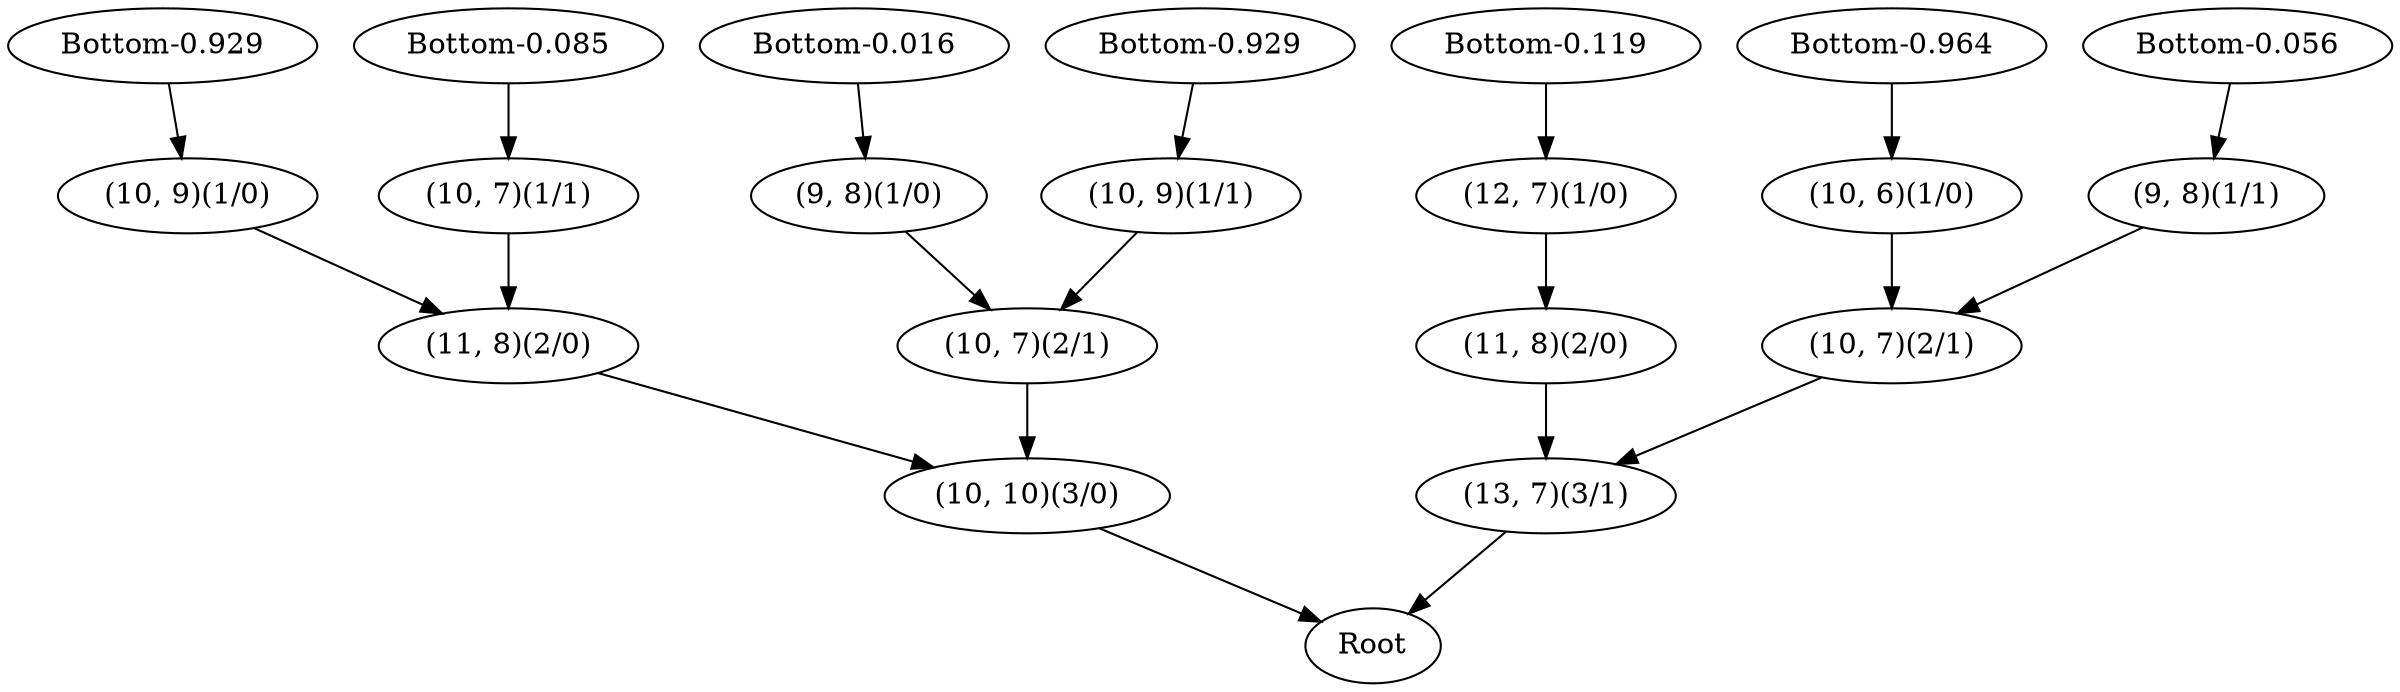 digraph {
	"2442f099-5f11-47d4-8bc2-cd750dd54c6c" [label=Root]
	"81452e30-08f5-4d88-8777-751d7d5fd772" [label="(10, 10)(3/0)"]
	"81452e30-08f5-4d88-8777-751d7d5fd772" -> "2442f099-5f11-47d4-8bc2-cd750dd54c6c"
	"50f4b38b-c60d-4ff6-a462-d603fa94d467" [label="(11, 8)(2/0)"]
	"50f4b38b-c60d-4ff6-a462-d603fa94d467" -> "81452e30-08f5-4d88-8777-751d7d5fd772"
	"93c40ea2-6c7b-459f-91c1-cd726fd83dab" [label="(10, 9)(1/0)"]
	"93c40ea2-6c7b-459f-91c1-cd726fd83dab" -> "50f4b38b-c60d-4ff6-a462-d603fa94d467"
	"21d8e6ab-af92-4b95-86d3-ff24b995e580" [label="Bottom-0.929"]
	"21d8e6ab-af92-4b95-86d3-ff24b995e580" -> "93c40ea2-6c7b-459f-91c1-cd726fd83dab"
	"29176352-bd55-4df9-a8ca-0b479abb05b7" [label="(10, 7)(1/1)"]
	"29176352-bd55-4df9-a8ca-0b479abb05b7" -> "50f4b38b-c60d-4ff6-a462-d603fa94d467"
	"3a94ae08-5668-43c7-804d-0ecb0e6436de" [label="Bottom-0.085"]
	"3a94ae08-5668-43c7-804d-0ecb0e6436de" -> "29176352-bd55-4df9-a8ca-0b479abb05b7"
	"2e060831-95c7-4cfe-bcca-075789b4fdd1" [label="(10, 7)(2/1)"]
	"2e060831-95c7-4cfe-bcca-075789b4fdd1" -> "81452e30-08f5-4d88-8777-751d7d5fd772"
	"c2099884-81f1-4b0a-ae01-4554c0e7e8d2" [label="(9, 8)(1/0)"]
	"c2099884-81f1-4b0a-ae01-4554c0e7e8d2" -> "2e060831-95c7-4cfe-bcca-075789b4fdd1"
	"62f18c85-4424-4a6e-86cd-fb6a8ec8dc17" [label="Bottom-0.016"]
	"62f18c85-4424-4a6e-86cd-fb6a8ec8dc17" -> "c2099884-81f1-4b0a-ae01-4554c0e7e8d2"
	"7835e787-f1ab-40be-b62b-2349e12c0416" [label="(10, 9)(1/1)"]
	"7835e787-f1ab-40be-b62b-2349e12c0416" -> "2e060831-95c7-4cfe-bcca-075789b4fdd1"
	"1e92609d-3e8b-4def-9e77-5d4aeb27611a" [label="Bottom-0.929"]
	"1e92609d-3e8b-4def-9e77-5d4aeb27611a" -> "7835e787-f1ab-40be-b62b-2349e12c0416"
	"daecde49-8c4d-4762-8013-70a4e88fa1ae" [label="(13, 7)(3/1)"]
	"daecde49-8c4d-4762-8013-70a4e88fa1ae" -> "2442f099-5f11-47d4-8bc2-cd750dd54c6c"
	"ee0629be-1bc2-4f52-ae56-b92ee7129e16" [label="(11, 8)(2/0)"]
	"ee0629be-1bc2-4f52-ae56-b92ee7129e16" -> "daecde49-8c4d-4762-8013-70a4e88fa1ae"
	"2ce11298-e79e-4bcd-8465-672797d5ba79" [label="(12, 7)(1/0)"]
	"2ce11298-e79e-4bcd-8465-672797d5ba79" -> "ee0629be-1bc2-4f52-ae56-b92ee7129e16"
	"38cdc525-e326-4fff-bc87-8d3e359c239c" [label="Bottom-0.119"]
	"38cdc525-e326-4fff-bc87-8d3e359c239c" -> "2ce11298-e79e-4bcd-8465-672797d5ba79"
	"d3447827-bff2-4516-bbd8-264c1c1b0a0c" [label="(10, 7)(2/1)"]
	"d3447827-bff2-4516-bbd8-264c1c1b0a0c" -> "daecde49-8c4d-4762-8013-70a4e88fa1ae"
	"98e33282-01a5-4b29-86d4-b796a0f648dd" [label="(10, 6)(1/0)"]
	"98e33282-01a5-4b29-86d4-b796a0f648dd" -> "d3447827-bff2-4516-bbd8-264c1c1b0a0c"
	"f5665bc7-1219-496e-8e2d-e3de78a0f129" [label="Bottom-0.964"]
	"f5665bc7-1219-496e-8e2d-e3de78a0f129" -> "98e33282-01a5-4b29-86d4-b796a0f648dd"
	"b718fa28-d6fd-4c02-9805-e2e1800a90a0" [label="(9, 8)(1/1)"]
	"b718fa28-d6fd-4c02-9805-e2e1800a90a0" -> "d3447827-bff2-4516-bbd8-264c1c1b0a0c"
	"3fa19f36-0a5e-404a-81c5-ce201d2eb10b" [label="Bottom-0.056"]
	"3fa19f36-0a5e-404a-81c5-ce201d2eb10b" -> "b718fa28-d6fd-4c02-9805-e2e1800a90a0"
}
